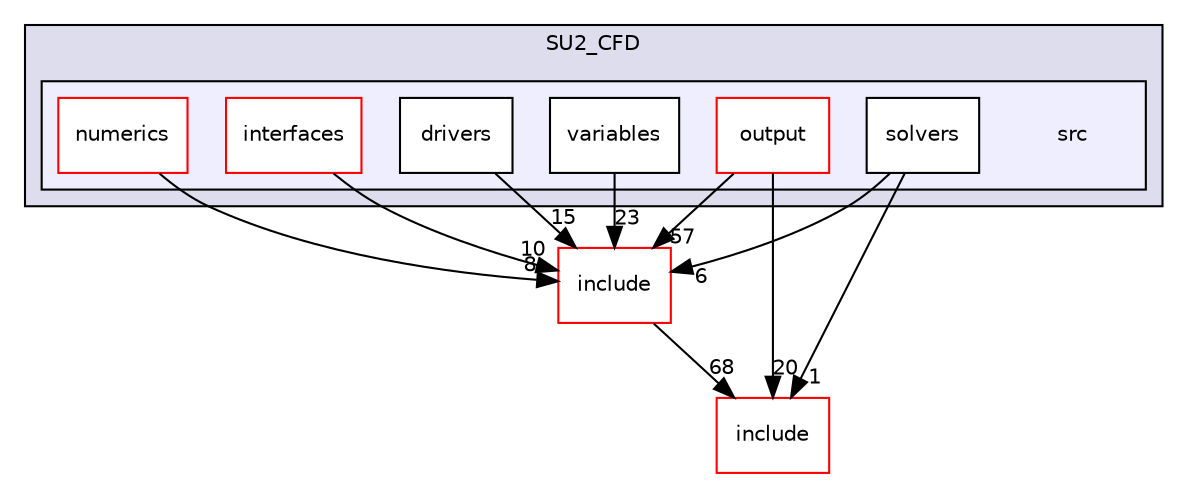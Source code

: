digraph "/home/boyd/Scrivania/Thesis/SU2/SU2_CFD/src" {
  compound=true
  node [ fontsize="10", fontname="Helvetica"];
  edge [ labelfontsize="10", labelfontname="Helvetica"];
  subgraph clusterdir_6f9fd837e39f246a8f0c94f670ad0309 {
    graph [ bgcolor="#ddddee", pencolor="black", label="SU2_CFD" fontname="Helvetica", fontsize="10", URL="dir_6f9fd837e39f246a8f0c94f670ad0309.html"]
  subgraph clusterdir_74ad77d76f42ded9212b1c5616a2ad50 {
    graph [ bgcolor="#eeeeff", pencolor="black", label="" URL="dir_74ad77d76f42ded9212b1c5616a2ad50.html"];
    dir_74ad77d76f42ded9212b1c5616a2ad50 [shape=plaintext label="src"];
    dir_b0182a5812ea3fac6fff80697a988eec [shape=box label="drivers" color="black" fillcolor="white" style="filled" URL="dir_b0182a5812ea3fac6fff80697a988eec.html"];
    dir_bc6ca47179aa66d6c6c3669f11c83c84 [shape=box label="interfaces" color="red" fillcolor="white" style="filled" URL="dir_bc6ca47179aa66d6c6c3669f11c83c84.html"];
    dir_28ed81e72bcc2d8001c2a1104e4c8ee3 [shape=box label="numerics" color="red" fillcolor="white" style="filled" URL="dir_28ed81e72bcc2d8001c2a1104e4c8ee3.html"];
    dir_9ae4148c9585a0d909fee6e87001ed2b [shape=box label="output" color="red" fillcolor="white" style="filled" URL="dir_9ae4148c9585a0d909fee6e87001ed2b.html"];
    dir_320eb617c00a5dd44b94c6b6f4553ab7 [shape=box label="solvers" color="black" fillcolor="white" style="filled" URL="dir_320eb617c00a5dd44b94c6b6f4553ab7.html"];
    dir_cef5c94d7eb549a7cc37fa2b603b3700 [shape=box label="variables" color="black" fillcolor="white" style="filled" URL="dir_cef5c94d7eb549a7cc37fa2b603b3700.html"];
  }
  }
  dir_3b735dd5547717c34264cbbbba892a8a [shape=box label="include" fillcolor="white" style="filled" color="red" URL="dir_3b735dd5547717c34264cbbbba892a8a.html"];
  dir_92cb2900980f09bf257878861626e98f [shape=box label="include" fillcolor="white" style="filled" color="red" URL="dir_92cb2900980f09bf257878861626e98f.html"];
  dir_3b735dd5547717c34264cbbbba892a8a->dir_92cb2900980f09bf257878861626e98f [headlabel="68", labeldistance=1.5 headhref="dir_000015_000000.html"];
  dir_9ae4148c9585a0d909fee6e87001ed2b->dir_3b735dd5547717c34264cbbbba892a8a [headlabel="57", labeldistance=1.5 headhref="dir_000035_000015.html"];
  dir_9ae4148c9585a0d909fee6e87001ed2b->dir_92cb2900980f09bf257878861626e98f [headlabel="20", labeldistance=1.5 headhref="dir_000035_000000.html"];
  dir_b0182a5812ea3fac6fff80697a988eec->dir_3b735dd5547717c34264cbbbba892a8a [headlabel="15", labeldistance=1.5 headhref="dir_000028_000015.html"];
  dir_cef5c94d7eb549a7cc37fa2b603b3700->dir_3b735dd5547717c34264cbbbba892a8a [headlabel="23", labeldistance=1.5 headhref="dir_000038_000015.html"];
  dir_28ed81e72bcc2d8001c2a1104e4c8ee3->dir_3b735dd5547717c34264cbbbba892a8a [headlabel="8", labeldistance=1.5 headhref="dir_000033_000015.html"];
  dir_bc6ca47179aa66d6c6c3669f11c83c84->dir_3b735dd5547717c34264cbbbba892a8a [headlabel="10", labeldistance=1.5 headhref="dir_000029_000015.html"];
  dir_320eb617c00a5dd44b94c6b6f4553ab7->dir_3b735dd5547717c34264cbbbba892a8a [headlabel="6", labeldistance=1.5 headhref="dir_000037_000015.html"];
  dir_320eb617c00a5dd44b94c6b6f4553ab7->dir_92cb2900980f09bf257878861626e98f [headlabel="1", labeldistance=1.5 headhref="dir_000037_000000.html"];
}
